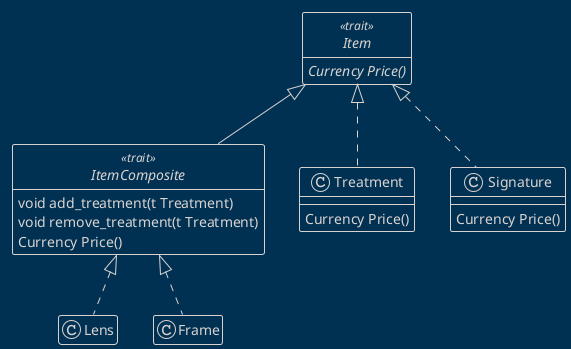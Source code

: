 @startuml
!theme blueprint
interface Item <<trait>> {
    {abstract} Currency Price()
}
interface ItemComposite <<trait>> extends Item {
    void add_treatment(t Treatment)
    void remove_treatment(t Treatment)
    Currency Price()
}
class Treatment implements Item {
    Currency Price()
}
class Signature implements Item {
    Currency Price()
}
class Lens implements ItemComposite {
    Items List<Item>
}
class Frame implements ItemComposite {
    Items List<Item>
}

hide <<trait>> circle
hide <<trait>> attributes
hide Lens members
hide Frame members
@enduml